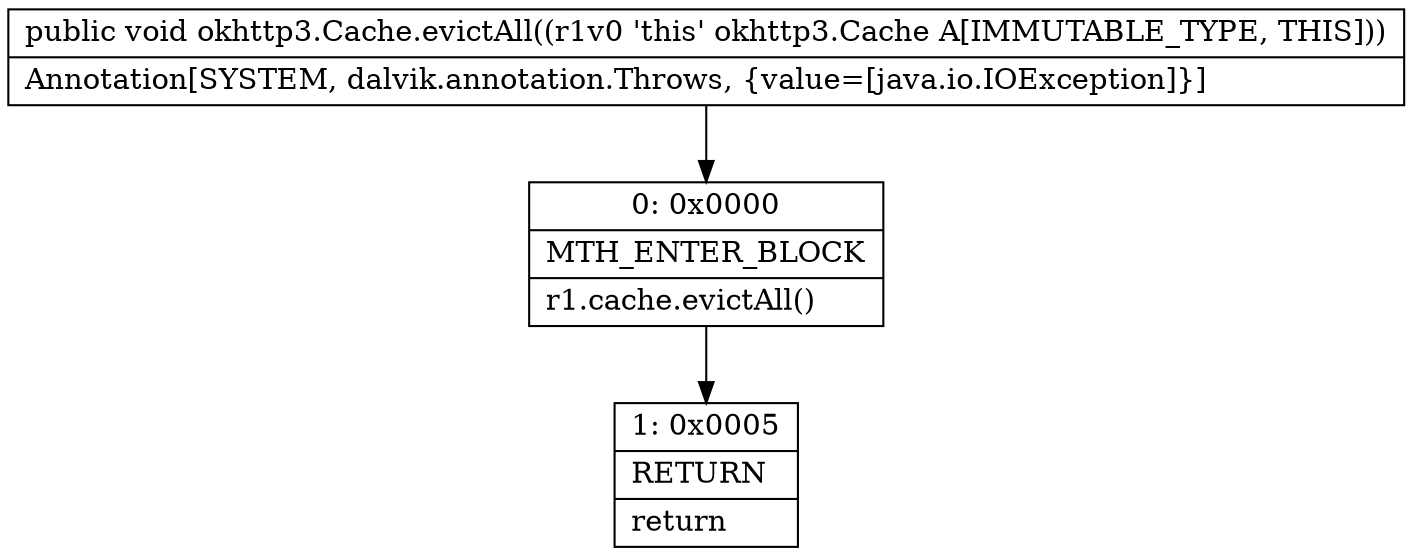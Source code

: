 digraph "CFG forokhttp3.Cache.evictAll()V" {
Node_0 [shape=record,label="{0\:\ 0x0000|MTH_ENTER_BLOCK\l|r1.cache.evictAll()\l}"];
Node_1 [shape=record,label="{1\:\ 0x0005|RETURN\l|return\l}"];
MethodNode[shape=record,label="{public void okhttp3.Cache.evictAll((r1v0 'this' okhttp3.Cache A[IMMUTABLE_TYPE, THIS]))  | Annotation[SYSTEM, dalvik.annotation.Throws, \{value=[java.io.IOException]\}]\l}"];
MethodNode -> Node_0;
Node_0 -> Node_1;
}

